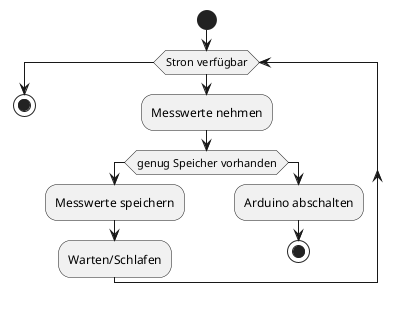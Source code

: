 @startuml
start
while (Stron verfügbar)
    :Messwerte nehmen;
    if (genug Speicher vorhanden)
      :Messwerte speichern;
      :Warten/Schlafen;
    else
      :Arduino abschalten;
      stop
    endif
endwhile
stop
@enduml
